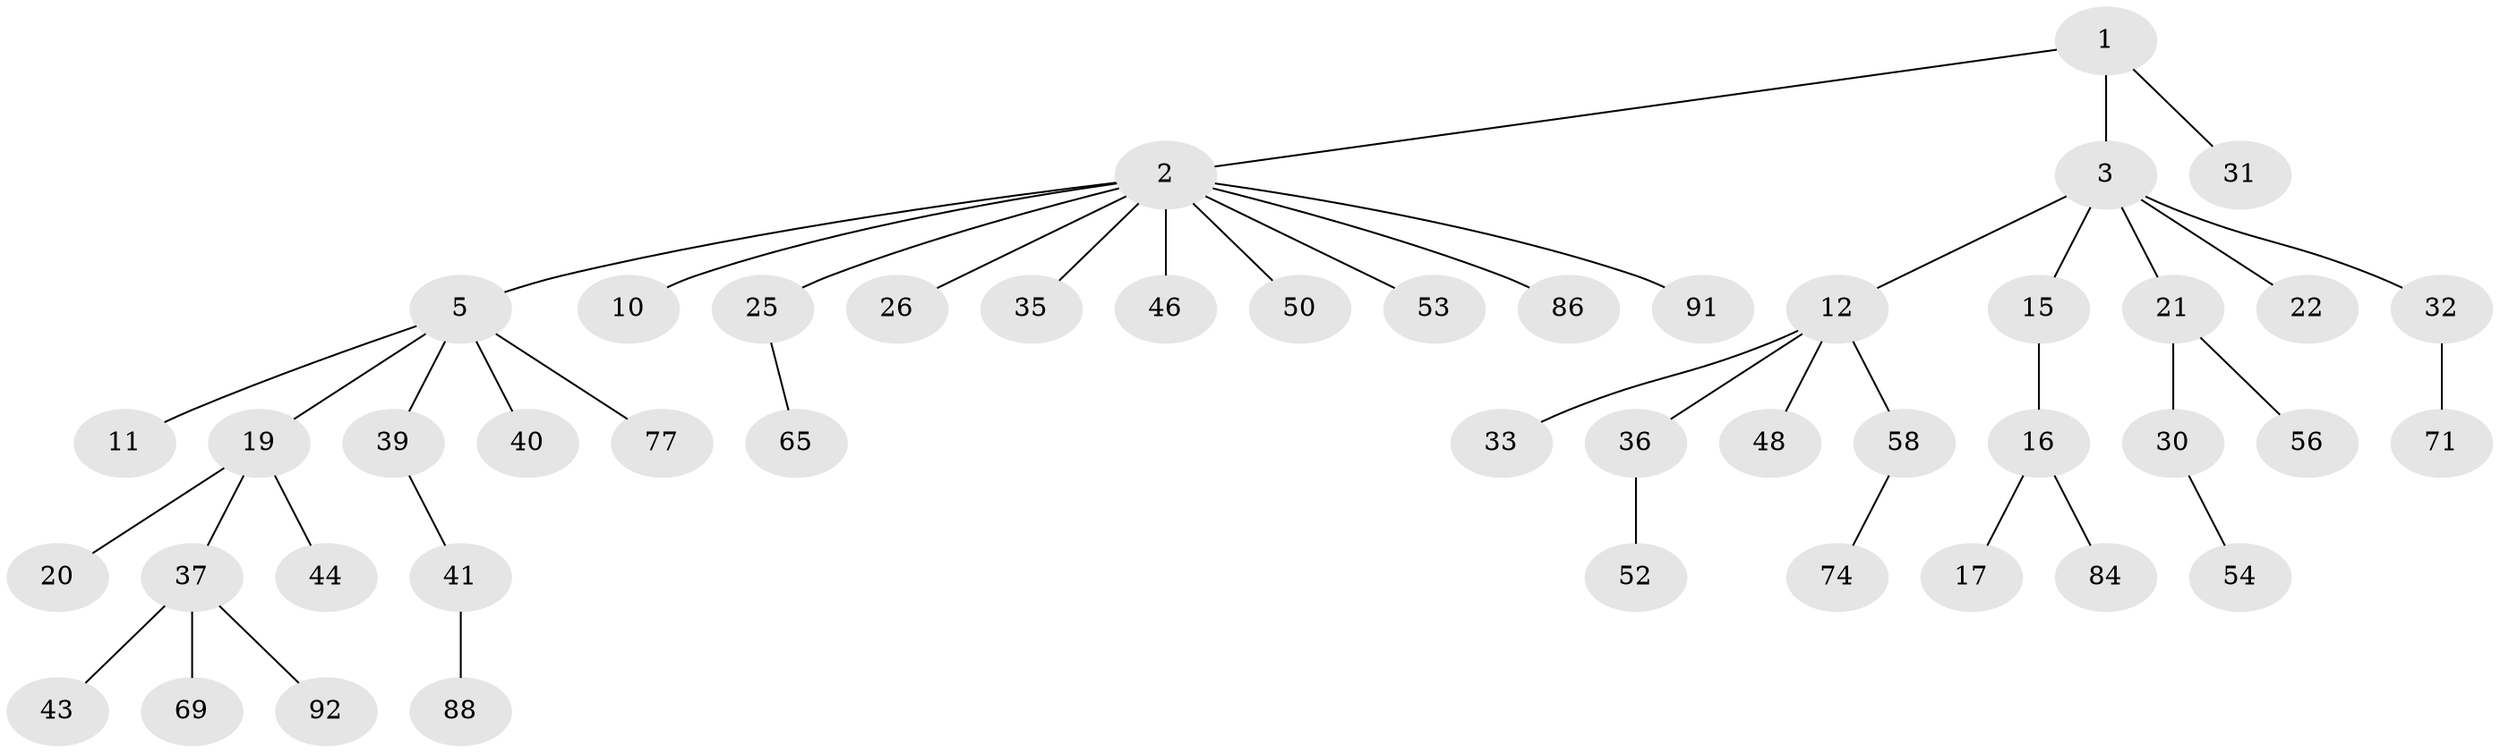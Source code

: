 // original degree distribution, {3: 0.11956521739130435, 5: 0.043478260869565216, 4: 0.07608695652173914, 2: 0.2717391304347826, 7: 0.010869565217391304, 1: 0.4782608695652174}
// Generated by graph-tools (version 1.1) at 2025/15/03/09/25 04:15:39]
// undirected, 46 vertices, 45 edges
graph export_dot {
graph [start="1"]
  node [color=gray90,style=filled];
  1;
  2 [super="+13+4"];
  3 [super="+24+49+6"];
  5 [super="+7"];
  10 [super="+38"];
  11 [super="+18"];
  12 [super="+23+82"];
  15 [super="+63+27+47"];
  16 [super="+34"];
  17;
  19;
  20 [super="+59"];
  21;
  22;
  25 [super="+68+57"];
  26;
  30;
  31;
  32;
  33;
  35 [super="+45"];
  36;
  37;
  39 [super="+81"];
  40;
  41 [super="+60"];
  43;
  44;
  46 [super="+51"];
  48;
  50 [super="+67+55"];
  52 [super="+64"];
  53;
  54;
  56;
  58 [super="+62"];
  65;
  69 [super="+87"];
  71;
  74 [super="+76"];
  77;
  84;
  86;
  88;
  91;
  92;
  1 -- 2;
  1 -- 3;
  1 -- 31;
  2 -- 35;
  2 -- 53;
  2 -- 86;
  2 -- 25;
  2 -- 26;
  2 -- 91;
  2 -- 50;
  2 -- 5;
  2 -- 10;
  2 -- 46;
  3 -- 12;
  3 -- 32;
  3 -- 21;
  3 -- 22;
  3 -- 15;
  5 -- 11;
  5 -- 77;
  5 -- 40;
  5 -- 19;
  5 -- 39;
  12 -- 36;
  12 -- 48;
  12 -- 33;
  12 -- 58;
  15 -- 16;
  16 -- 17;
  16 -- 84;
  19 -- 20;
  19 -- 37;
  19 -- 44;
  21 -- 30;
  21 -- 56;
  25 -- 65;
  30 -- 54;
  32 -- 71;
  36 -- 52;
  37 -- 43;
  37 -- 69;
  37 -- 92;
  39 -- 41;
  41 -- 88;
  58 -- 74;
}
